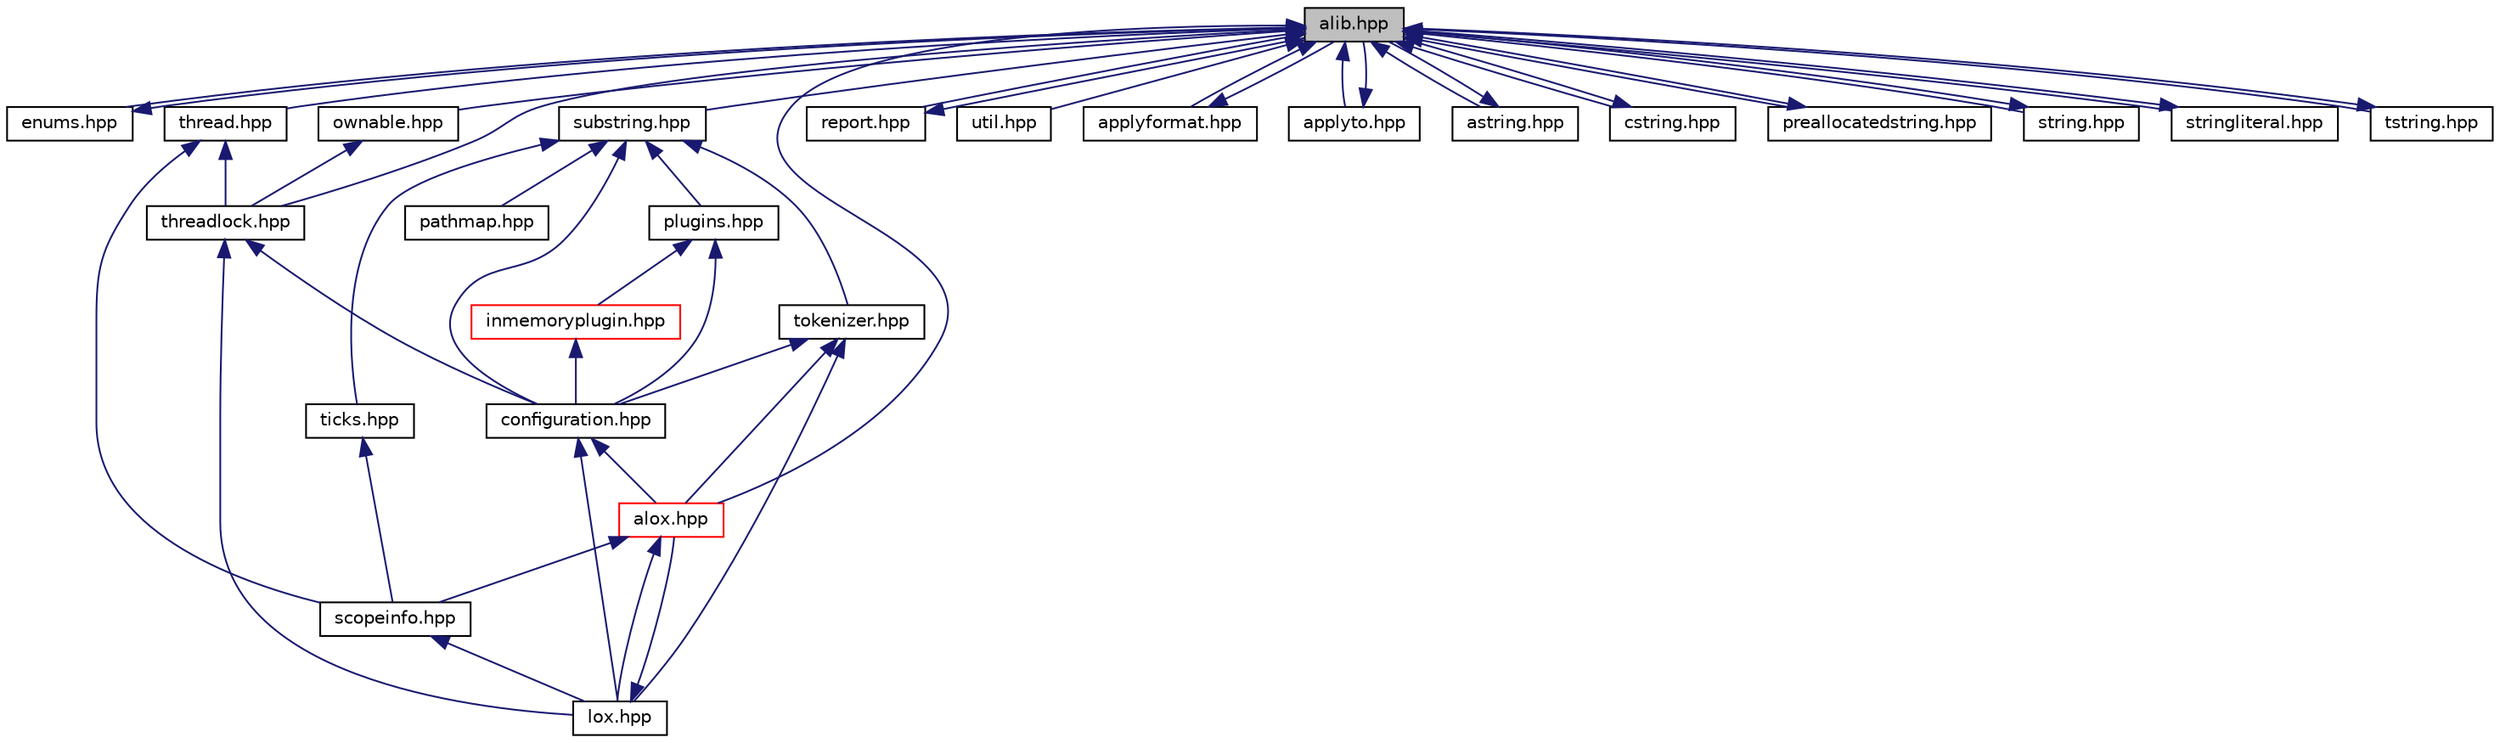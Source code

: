 digraph "alib.hpp"
{
  edge [fontname="Helvetica",fontsize="10",labelfontname="Helvetica",labelfontsize="10"];
  node [fontname="Helvetica",fontsize="10",shape=record];
  Node1 [label="alib.hpp",height=0.2,width=0.4,color="black", fillcolor="grey75", style="filled", fontcolor="black"];
  Node1 -> Node2 [dir="back",color="midnightblue",fontsize="10",style="solid",fontname="Helvetica"];
  Node2 [label="enums.hpp",height=0.2,width=0.4,color="black", fillcolor="white", style="filled",URL="$enums_8hpp.html"];
  Node2 -> Node1 [dir="back",color="midnightblue",fontsize="10",style="solid",fontname="Helvetica"];
  Node1 -> Node3 [dir="back",color="midnightblue",fontsize="10",style="solid",fontname="Helvetica"];
  Node3 [label="ownable.hpp",height=0.2,width=0.4,color="black", fillcolor="white", style="filled",URL="$ownable_8hpp.html"];
  Node3 -> Node4 [dir="back",color="midnightblue",fontsize="10",style="solid",fontname="Helvetica"];
  Node4 [label="threadlock.hpp",height=0.2,width=0.4,color="black", fillcolor="white", style="filled",URL="$threadlock_8hpp.html"];
  Node4 -> Node5 [dir="back",color="midnightblue",fontsize="10",style="solid",fontname="Helvetica"];
  Node5 [label="configuration.hpp",height=0.2,width=0.4,color="black", fillcolor="white", style="filled",URL="$configuration_8hpp.html"];
  Node5 -> Node6 [dir="back",color="midnightblue",fontsize="10",style="solid",fontname="Helvetica"];
  Node6 [label="alox.hpp",height=0.2,width=0.4,color="red", fillcolor="white", style="filled",URL="$alox_8hpp.html"];
  Node6 -> Node7 [dir="back",color="midnightblue",fontsize="10",style="solid",fontname="Helvetica"];
  Node7 [label="lox.hpp",height=0.2,width=0.4,color="black", fillcolor="white", style="filled",URL="$lox_8hpp.html"];
  Node7 -> Node6 [dir="back",color="midnightblue",fontsize="10",style="solid",fontname="Helvetica"];
  Node6 -> Node8 [dir="back",color="midnightblue",fontsize="10",style="solid",fontname="Helvetica"];
  Node8 [label="scopeinfo.hpp",height=0.2,width=0.4,color="black", fillcolor="white", style="filled",URL="$scopeinfo_8hpp.html"];
  Node8 -> Node7 [dir="back",color="midnightblue",fontsize="10",style="solid",fontname="Helvetica"];
  Node5 -> Node7 [dir="back",color="midnightblue",fontsize="10",style="solid",fontname="Helvetica"];
  Node4 -> Node7 [dir="back",color="midnightblue",fontsize="10",style="solid",fontname="Helvetica"];
  Node1 -> Node9 [dir="back",color="midnightblue",fontsize="10",style="solid",fontname="Helvetica"];
  Node9 [label="report.hpp",height=0.2,width=0.4,color="black", fillcolor="white", style="filled",URL="$report_8hpp.html"];
  Node9 -> Node1 [dir="back",color="midnightblue",fontsize="10",style="solid",fontname="Helvetica"];
  Node1 -> Node10 [dir="back",color="midnightblue",fontsize="10",style="solid",fontname="Helvetica"];
  Node10 [label="util.hpp",height=0.2,width=0.4,color="black", fillcolor="white", style="filled",URL="$util_8hpp.html"];
  Node1 -> Node11 [dir="back",color="midnightblue",fontsize="10",style="solid",fontname="Helvetica"];
  Node11 [label="applyformat.hpp",height=0.2,width=0.4,color="black", fillcolor="white", style="filled",URL="$applyformat_8hpp.html"];
  Node11 -> Node1 [dir="back",color="midnightblue",fontsize="10",style="solid",fontname="Helvetica"];
  Node1 -> Node12 [dir="back",color="midnightblue",fontsize="10",style="solid",fontname="Helvetica"];
  Node12 [label="applyto.hpp",height=0.2,width=0.4,color="black", fillcolor="white", style="filled",URL="$applyto_8hpp.html"];
  Node12 -> Node1 [dir="back",color="midnightblue",fontsize="10",style="solid",fontname="Helvetica"];
  Node1 -> Node13 [dir="back",color="midnightblue",fontsize="10",style="solid",fontname="Helvetica"];
  Node13 [label="astring.hpp",height=0.2,width=0.4,color="black", fillcolor="white", style="filled",URL="$astring_8hpp.html"];
  Node13 -> Node1 [dir="back",color="midnightblue",fontsize="10",style="solid",fontname="Helvetica"];
  Node1 -> Node14 [dir="back",color="midnightblue",fontsize="10",style="solid",fontname="Helvetica"];
  Node14 [label="cstring.hpp",height=0.2,width=0.4,color="black", fillcolor="white", style="filled",URL="$cstring_8hpp.html"];
  Node14 -> Node1 [dir="back",color="midnightblue",fontsize="10",style="solid",fontname="Helvetica"];
  Node1 -> Node15 [dir="back",color="midnightblue",fontsize="10",style="solid",fontname="Helvetica"];
  Node15 [label="preallocatedstring.hpp",height=0.2,width=0.4,color="black", fillcolor="white", style="filled",URL="$preallocatedstring_8hpp.html"];
  Node15 -> Node1 [dir="back",color="midnightblue",fontsize="10",style="solid",fontname="Helvetica"];
  Node1 -> Node16 [dir="back",color="midnightblue",fontsize="10",style="solid",fontname="Helvetica"];
  Node16 [label="string.hpp",height=0.2,width=0.4,color="black", fillcolor="white", style="filled",URL="$string_8hpp.html"];
  Node16 -> Node1 [dir="back",color="midnightblue",fontsize="10",style="solid",fontname="Helvetica"];
  Node1 -> Node17 [dir="back",color="midnightblue",fontsize="10",style="solid",fontname="Helvetica"];
  Node17 [label="stringliteral.hpp",height=0.2,width=0.4,color="black", fillcolor="white", style="filled",URL="$stringliteral_8hpp.html"];
  Node17 -> Node1 [dir="back",color="midnightblue",fontsize="10",style="solid",fontname="Helvetica"];
  Node1 -> Node18 [dir="back",color="midnightblue",fontsize="10",style="solid",fontname="Helvetica"];
  Node18 [label="substring.hpp",height=0.2,width=0.4,color="black", fillcolor="white", style="filled",URL="$substring_8hpp.html"];
  Node18 -> Node5 [dir="back",color="midnightblue",fontsize="10",style="solid",fontname="Helvetica"];
  Node18 -> Node19 [dir="back",color="midnightblue",fontsize="10",style="solid",fontname="Helvetica"];
  Node19 [label="plugins.hpp",height=0.2,width=0.4,color="black", fillcolor="white", style="filled",URL="$plugins_8hpp.html"];
  Node19 -> Node5 [dir="back",color="midnightblue",fontsize="10",style="solid",fontname="Helvetica"];
  Node19 -> Node20 [dir="back",color="midnightblue",fontsize="10",style="solid",fontname="Helvetica"];
  Node20 [label="inmemoryplugin.hpp",height=0.2,width=0.4,color="red", fillcolor="white", style="filled",URL="$inmemoryplugin_8hpp.html"];
  Node20 -> Node5 [dir="back",color="midnightblue",fontsize="10",style="solid",fontname="Helvetica"];
  Node18 -> Node21 [dir="back",color="midnightblue",fontsize="10",style="solid",fontname="Helvetica"];
  Node21 [label="pathmap.hpp",height=0.2,width=0.4,color="black", fillcolor="white", style="filled",URL="$pathmap_8hpp.html"];
  Node18 -> Node22 [dir="back",color="midnightblue",fontsize="10",style="solid",fontname="Helvetica"];
  Node22 [label="tokenizer.hpp",height=0.2,width=0.4,color="black", fillcolor="white", style="filled",URL="$tokenizer_8hpp.html"];
  Node22 -> Node5 [dir="back",color="midnightblue",fontsize="10",style="solid",fontname="Helvetica"];
  Node22 -> Node6 [dir="back",color="midnightblue",fontsize="10",style="solid",fontname="Helvetica"];
  Node22 -> Node7 [dir="back",color="midnightblue",fontsize="10",style="solid",fontname="Helvetica"];
  Node18 -> Node23 [dir="back",color="midnightblue",fontsize="10",style="solid",fontname="Helvetica"];
  Node23 [label="ticks.hpp",height=0.2,width=0.4,color="black", fillcolor="white", style="filled",URL="$ticks_8hpp.html"];
  Node23 -> Node8 [dir="back",color="midnightblue",fontsize="10",style="solid",fontname="Helvetica"];
  Node1 -> Node24 [dir="back",color="midnightblue",fontsize="10",style="solid",fontname="Helvetica"];
  Node24 [label="tstring.hpp",height=0.2,width=0.4,color="black", fillcolor="white", style="filled",URL="$tstring_8hpp.html"];
  Node24 -> Node1 [dir="back",color="midnightblue",fontsize="10",style="solid",fontname="Helvetica"];
  Node1 -> Node25 [dir="back",color="midnightblue",fontsize="10",style="solid",fontname="Helvetica"];
  Node25 [label="thread.hpp",height=0.2,width=0.4,color="black", fillcolor="white", style="filled",URL="$thread_8hpp.html"];
  Node25 -> Node4 [dir="back",color="midnightblue",fontsize="10",style="solid",fontname="Helvetica"];
  Node25 -> Node8 [dir="back",color="midnightblue",fontsize="10",style="solid",fontname="Helvetica"];
  Node1 -> Node4 [dir="back",color="midnightblue",fontsize="10",style="solid",fontname="Helvetica"];
  Node1 -> Node6 [dir="back",color="midnightblue",fontsize="10",style="solid",fontname="Helvetica"];
}
